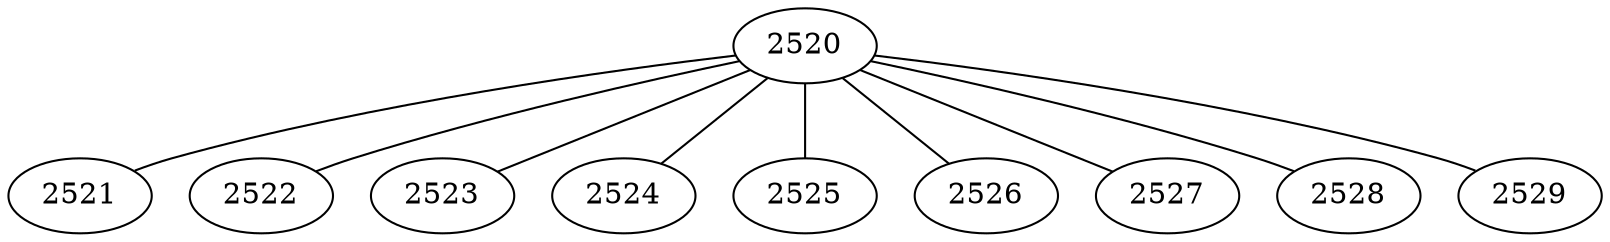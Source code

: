 graph {
    2520 []
    2521 []
    2522 []
    2523 []
    2524 []
    2525 []
    2526 []
    2527 []
    2528 []
    2529 []
    2520 -- 2521
    2520 -- 2522
    2520 -- 2523
    2520 -- 2524
    2520 -- 2525
    2520 -- 2526
    2520 -- 2527
    2520 -- 2528
    2520 -- 2529
}
